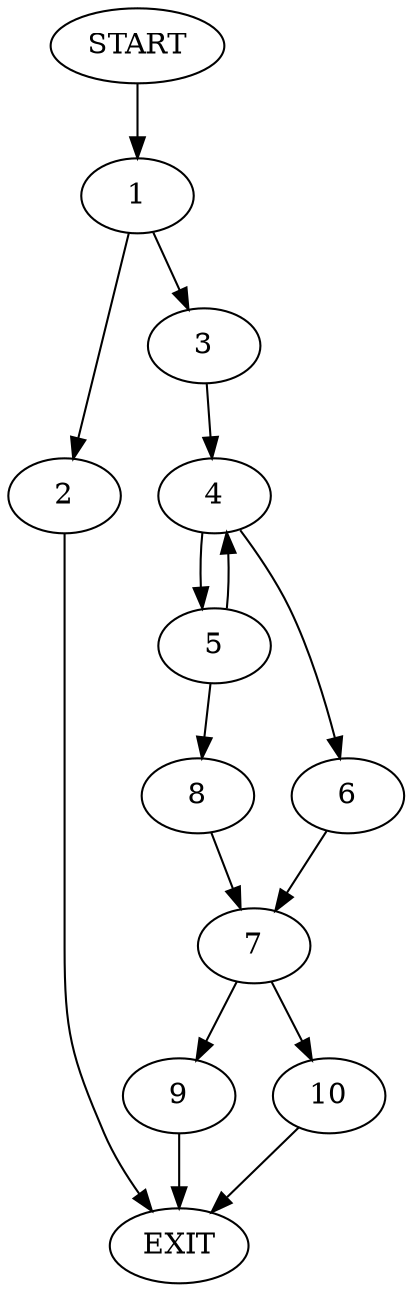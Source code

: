 digraph {
0 [label="START"]
11 [label="EXIT"]
0 -> 1
1 -> 2
1 -> 3
3 -> 4
2 -> 11
4 -> 5
4 -> 6
6 -> 7
5 -> 4
5 -> 8
7 -> 9
7 -> 10
8 -> 7
10 -> 11
9 -> 11
}

